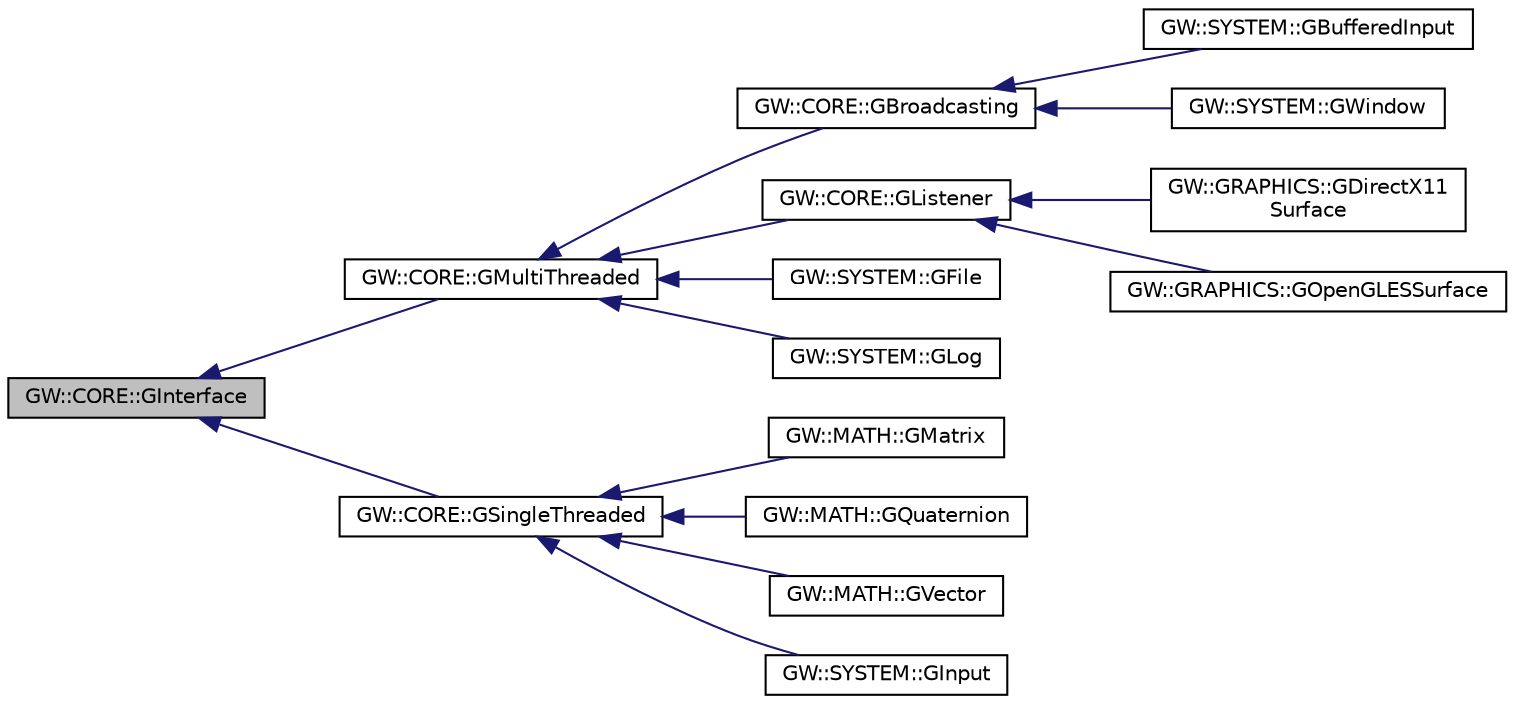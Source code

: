 digraph "GW::CORE::GInterface"
{
  edge [fontname="Helvetica",fontsize="10",labelfontname="Helvetica",labelfontsize="10"];
  node [fontname="Helvetica",fontsize="10",shape=record];
  rankdir="LR";
  Node0 [label="GW::CORE::GInterface",height=0.2,width=0.4,color="black", fillcolor="grey75", style="filled", fontcolor="black"];
  Node0 -> Node1 [dir="back",color="midnightblue",fontsize="10",style="solid"];
  Node1 [label="GW::CORE::GMultiThreaded",height=0.2,width=0.4,color="black", fillcolor="white", style="filled",URL="$classGW_1_1CORE_1_1GMultiThreaded.html",tooltip="This interface is only used to label and query interfaces which promise to 100% internally support th..."];
  Node1 -> Node2 [dir="back",color="midnightblue",fontsize="10",style="solid"];
  Node2 [label="GW::CORE::GBroadcasting",height=0.2,width=0.4,color="black", fillcolor="white", style="filled",URL="$classGW_1_1CORE_1_1GBroadcasting.html",tooltip="The GBroadcasting Interface is capable of registering & deregistering GListener interfaces. "];
  Node2 -> Node3 [dir="back",color="midnightblue",fontsize="10",style="solid"];
  Node3 [label="GW::SYSTEM::GBufferedInput",height=0.2,width=0.4,color="black", fillcolor="white", style="filled",URL="$classGW_1_1SYSTEM_1_1GBufferedInput.html",tooltip="A Multi-threaded buffered input library. "];
  Node2 -> Node4 [dir="back",color="midnightblue",fontsize="10",style="solid"];
  Node4 [label="GW::SYSTEM::GWindow",height=0.2,width=0.4,color="black", fillcolor="white", style="filled",URL="$classGW_1_1SYSTEM_1_1GWindow.html",tooltip="A thread-safe window creation and management library. "];
  Node1 -> Node5 [dir="back",color="midnightblue",fontsize="10",style="solid"];
  Node5 [label="GW::CORE::GListener",height=0.2,width=0.4,color="black", fillcolor="white", style="filled",URL="$classGW_1_1CORE_1_1GListener.html",tooltip="A GListener Interface may be registered with a GBroadcaster interface to receive event notifications..."];
  Node5 -> Node6 [dir="back",color="midnightblue",fontsize="10",style="solid"];
  Node6 [label="GW::GRAPHICS::GDirectX11\lSurface",height=0.2,width=0.4,color="black", fillcolor="white", style="filled",URL="$classGW_1_1GRAPHICS_1_1GDirectX11Surface.html"];
  Node5 -> Node7 [dir="back",color="midnightblue",fontsize="10",style="solid"];
  Node7 [label="GW::GRAPHICS::GOpenGLESSurface",height=0.2,width=0.4,color="black", fillcolor="white", style="filled",URL="$classGW_1_1GRAPHICS_1_1GOpenGLESSurface.html"];
  Node1 -> Node8 [dir="back",color="midnightblue",fontsize="10",style="solid"];
  Node8 [label="GW::SYSTEM::GFile",height=0.2,width=0.4,color="black", fillcolor="white", style="filled",URL="$classGW_1_1SYSTEM_1_1GFile.html",tooltip="Cross platform FileIO/Directory handling. "];
  Node1 -> Node9 [dir="back",color="midnightblue",fontsize="10",style="solid"];
  Node9 [label="GW::SYSTEM::GLog",height=0.2,width=0.4,color="black", fillcolor="white", style="filled",URL="$classGW_1_1SYSTEM_1_1GLog.html",tooltip="Cross platform threadsafe logger. "];
  Node0 -> Node10 [dir="back",color="midnightblue",fontsize="10",style="solid"];
  Node10 [label="GW::CORE::GSingleThreaded",height=0.2,width=0.4,color="black", fillcolor="white", style="filled",URL="$classGW_1_1CORE_1_1GSingleThreaded.html",tooltip="This interface is only used to label and query interfaces which are not designed internally to suppor..."];
  Node10 -> Node11 [dir="back",color="midnightblue",fontsize="10",style="solid"];
  Node11 [label="GW::MATH::GMatrix",height=0.2,width=0.4,color="black", fillcolor="white", style="filled",URL="$classGW_1_1MATH_1_1GMatrix.html",tooltip="Matrix functions. "];
  Node10 -> Node12 [dir="back",color="midnightblue",fontsize="10",style="solid"];
  Node12 [label="GW::MATH::GQuaternion",height=0.2,width=0.4,color="black", fillcolor="white", style="filled",URL="$classGW_1_1MATH_1_1GQuaternion.html",tooltip="Quaternion functions. "];
  Node10 -> Node13 [dir="back",color="midnightblue",fontsize="10",style="solid"];
  Node13 [label="GW::MATH::GVector",height=0.2,width=0.4,color="black", fillcolor="white", style="filled",URL="$classGW_1_1MATH_1_1GVector.html",tooltip="Vector functions. "];
  Node10 -> Node14 [dir="back",color="midnightblue",fontsize="10",style="solid"];
  Node14 [label="GW::SYSTEM::GInput",height=0.2,width=0.4,color="black", fillcolor="white", style="filled",URL="$classGW_1_1SYSTEM_1_1GInput.html",tooltip="A single threaded input library. "];
}
